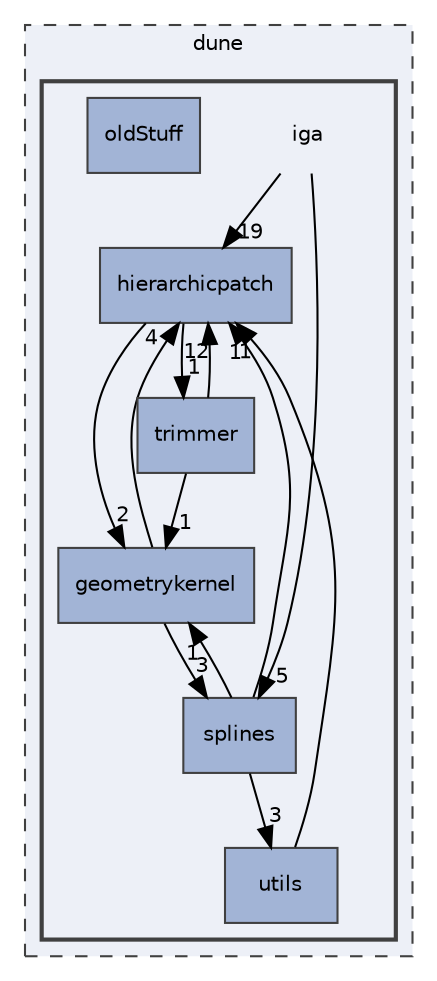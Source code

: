 digraph "iga"
{
 // LATEX_PDF_SIZE
  edge [fontname="Helvetica",fontsize="10",labelfontname="Helvetica",labelfontsize="10"];
  node [fontname="Helvetica",fontsize="10",shape=record];
  compound=true
  subgraph clusterdir_5e69be5995c9f5d42bf491ae6f29600e {
    graph [ bgcolor="#edf0f7", pencolor="grey25", style="filled,dashed,", label="dune", fontname="Helvetica", fontsize="10", URL="dir_5e69be5995c9f5d42bf491ae6f29600e.html"]
  subgraph clusterdir_d2a3c23294a1b1015b1b8e8721ddded8 {
    graph [ bgcolor="#edf0f7", pencolor="grey25", style="filled,bold,", label="", fontname="Helvetica", fontsize="10", URL="dir_d2a3c23294a1b1015b1b8e8721ddded8.html"]
    dir_d2a3c23294a1b1015b1b8e8721ddded8 [shape=plaintext, label="iga"];
  dir_98571e7345f7327fea7723ec1a12d870 [shape=box, label="geometrykernel", style="filled,", fillcolor="#a2b4d6", color="grey25", URL="dir_98571e7345f7327fea7723ec1a12d870.html"];
  dir_12fc9e68aad46ae2d80ba50ef1c96d76 [shape=box, label="hierarchicpatch", style="filled,", fillcolor="#a2b4d6", color="grey25", URL="dir_12fc9e68aad46ae2d80ba50ef1c96d76.html"];
  dir_6a67ce012f0e7d7f20bfc6d5cc3e1475 [shape=box, label="oldStuff", style="filled,", fillcolor="#a2b4d6", color="grey25", URL="dir_6a67ce012f0e7d7f20bfc6d5cc3e1475.html"];
  dir_479b904809ee7734e338128330b60cdb [shape=box, label="splines", style="filled,", fillcolor="#a2b4d6", color="grey25", URL="dir_479b904809ee7734e338128330b60cdb.html"];
  dir_7d0c370ab440c4b4f78419bfc8c93eb8 [shape=box, label="trimmer", style="filled,", fillcolor="#a2b4d6", color="grey25", URL="dir_7d0c370ab440c4b4f78419bfc8c93eb8.html"];
  dir_054fedf05f142c88b967e78541d2ed3d [shape=box, label="utils", style="filled,", fillcolor="#a2b4d6", color="grey25", URL="dir_054fedf05f142c88b967e78541d2ed3d.html"];
  }
  }
  dir_d2a3c23294a1b1015b1b8e8721ddded8->dir_12fc9e68aad46ae2d80ba50ef1c96d76 [headlabel="19", labeldistance=1.5 headhref="dir_000010_000007.html"];
  dir_d2a3c23294a1b1015b1b8e8721ddded8->dir_479b904809ee7734e338128330b60cdb [headlabel="5", labeldistance=1.5 headhref="dir_000010_000017.html"];
  dir_98571e7345f7327fea7723ec1a12d870->dir_12fc9e68aad46ae2d80ba50ef1c96d76 [headlabel="4", labeldistance=1.5 headhref="dir_000006_000007.html"];
  dir_98571e7345f7327fea7723ec1a12d870->dir_479b904809ee7734e338128330b60cdb [headlabel="3", labeldistance=1.5 headhref="dir_000006_000017.html"];
  dir_12fc9e68aad46ae2d80ba50ef1c96d76->dir_7d0c370ab440c4b4f78419bfc8c93eb8 [headlabel="1", labeldistance=1.5 headhref="dir_000007_000019.html"];
  dir_12fc9e68aad46ae2d80ba50ef1c96d76->dir_98571e7345f7327fea7723ec1a12d870 [headlabel="2", labeldistance=1.5 headhref="dir_000007_000006.html"];
  dir_479b904809ee7734e338128330b60cdb->dir_054fedf05f142c88b967e78541d2ed3d [headlabel="3", labeldistance=1.5 headhref="dir_000017_000021.html"];
  dir_479b904809ee7734e338128330b60cdb->dir_12fc9e68aad46ae2d80ba50ef1c96d76 [headlabel="1", labeldistance=1.5 headhref="dir_000017_000007.html"];
  dir_479b904809ee7734e338128330b60cdb->dir_98571e7345f7327fea7723ec1a12d870 [headlabel="1", labeldistance=1.5 headhref="dir_000017_000006.html"];
  dir_7d0c370ab440c4b4f78419bfc8c93eb8->dir_12fc9e68aad46ae2d80ba50ef1c96d76 [headlabel="12", labeldistance=1.5 headhref="dir_000019_000007.html"];
  dir_7d0c370ab440c4b4f78419bfc8c93eb8->dir_98571e7345f7327fea7723ec1a12d870 [headlabel="1", labeldistance=1.5 headhref="dir_000019_000006.html"];
  dir_054fedf05f142c88b967e78541d2ed3d->dir_12fc9e68aad46ae2d80ba50ef1c96d76 [headlabel="1", labeldistance=1.5 headhref="dir_000021_000007.html"];
}

